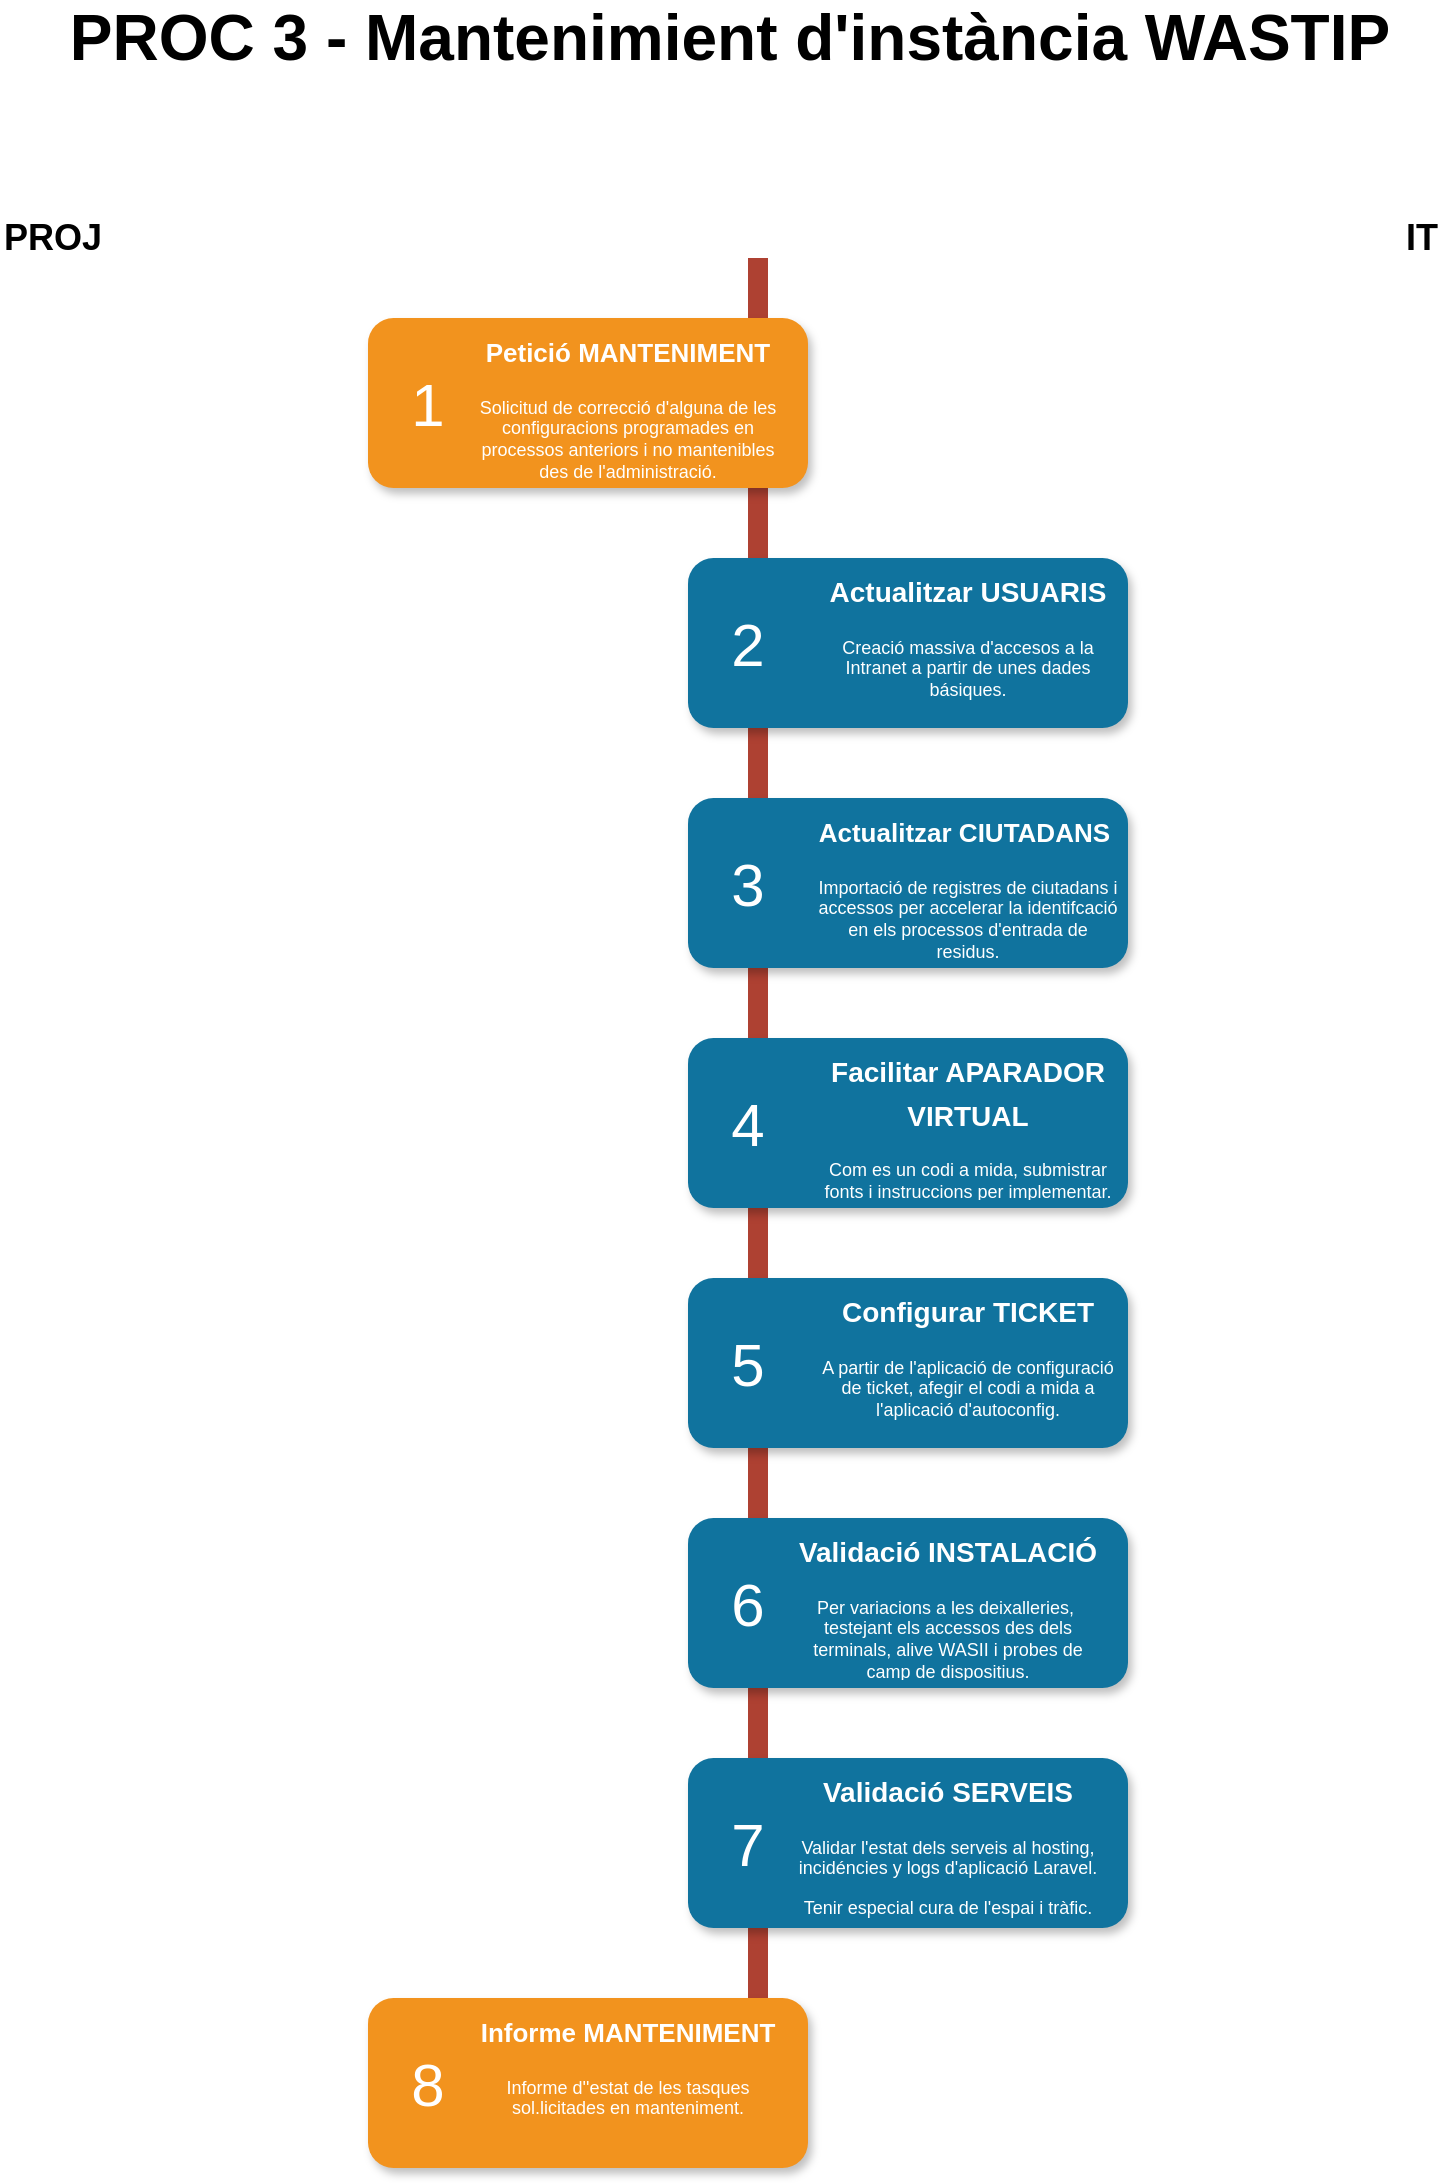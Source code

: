 <mxfile version="13.6.6" type="github"><diagram name="Page-1" id="fbcf5db9-b524-4cd4-e4f3-379dc89c3999"><mxGraphModel dx="1422" dy="705" grid="1" gridSize="10" guides="1" tooltips="1" connect="1" arrows="1" fold="1" page="1" pageScale="1" pageWidth="827" pageHeight="1169" background="#ffffff" math="0" shadow="0"><root><mxCell id="0"/><mxCell id="1" parent="0"/><mxCell id="2a0f93b5c73ef8e7-1" value="" style="line;strokeWidth=10;direction=south;html=1;fillColor=none;fontSize=13;fontColor=#000000;align=center;strokeColor=#AE4132;" parent="1" vertex="1"><mxGeometry x="414" y="170" width="10" height="910" as="geometry"/></mxCell><mxCell id="2a0f93b5c73ef8e7-2" value="" style="rounded=1;whiteSpace=wrap;html=1;strokeColor=none;strokeWidth=1;fillColor=#F2931E;fontSize=13;fontColor=#FFFFFF;align=center;gradientColor=none;gradientDirection=east;verticalAlign=top;shadow=1;" parent="1" vertex="1"><mxGeometry x="224" y="200" width="220" height="85" as="geometry"/></mxCell><mxCell id="2a0f93b5c73ef8e7-3" value="1" style="text;html=1;strokeColor=none;fillColor=none;align=center;verticalAlign=middle;whiteSpace=wrap;fontSize=30;fontColor=#FFFFFF;" parent="1" vertex="1"><mxGeometry x="234" y="233" width="40" height="20" as="geometry"/></mxCell><mxCell id="2a0f93b5c73ef8e7-4" value="" style="rounded=1;whiteSpace=wrap;html=1;strokeColor=none;strokeWidth=1;fillColor=#10739E;fontSize=13;fontColor=#FFFFFF;align=center;gradientColor=none;gradientDirection=east;verticalAlign=top;shadow=1;" parent="1" vertex="1"><mxGeometry x="384" y="560" width="220" height="85" as="geometry"/></mxCell><mxCell id="2a0f93b5c73ef8e7-5" value="4" style="text;html=1;strokeColor=none;fillColor=none;align=center;verticalAlign=middle;whiteSpace=wrap;fontSize=30;fontColor=#FFFFFF;" parent="1" vertex="1"><mxGeometry x="394" y="593" width="40" height="20" as="geometry"/></mxCell><mxCell id="2a0f93b5c73ef8e7-10" value="" style="rounded=1;whiteSpace=wrap;html=1;strokeColor=none;strokeWidth=1;fillColor=#F2931E;fontSize=13;fontColor=#FFFFFF;align=center;gradientColor=none;gradientDirection=east;verticalAlign=top;shadow=1;" parent="1" vertex="1"><mxGeometry x="224" y="1040" width="220" height="85" as="geometry"/></mxCell><mxCell id="2a0f93b5c73ef8e7-11" value="8" style="text;html=1;strokeColor=none;fillColor=none;align=center;verticalAlign=middle;whiteSpace=wrap;fontSize=30;fontColor=#FFFFFF;" parent="1" vertex="1"><mxGeometry x="234" y="1073" width="40" height="20" as="geometry"/></mxCell><mxCell id="2a0f93b5c73ef8e7-12" value="" style="rounded=1;whiteSpace=wrap;html=1;strokeColor=none;strokeWidth=1;fillColor=#10739E;fontSize=13;fontColor=#FFFFFF;align=center;gradientColor=none;gradientDirection=east;verticalAlign=top;shadow=1;" parent="1" vertex="1"><mxGeometry x="384" y="800" width="220" height="85" as="geometry"/></mxCell><mxCell id="2a0f93b5c73ef8e7-13" value="6" style="text;html=1;strokeColor=none;fillColor=none;align=center;verticalAlign=middle;whiteSpace=wrap;fontSize=30;fontColor=#FFFFFF;" parent="1" vertex="1"><mxGeometry x="394" y="833" width="40" height="20" as="geometry"/></mxCell><mxCell id="2a0f93b5c73ef8e7-18" value="&lt;h1&gt;&lt;font style=&quot;font-size: 13px&quot;&gt;Petició MANTENIMENT&lt;/font&gt;&lt;/h1&gt;&lt;p&gt;Solicitud de correcció d'alguna de les configuracions programades en processos anteriors i no mantenibles des de l'administració.&lt;/p&gt;" style="text;html=1;spacing=5;spacingTop=-20;whiteSpace=wrap;overflow=hidden;strokeColor=none;strokeWidth=4;fillColor=none;gradientColor=#007FFF;fontSize=9;fontColor=#FFFFFF;align=center;" parent="1" vertex="1"><mxGeometry x="274" y="204" width="160" height="77" as="geometry"/></mxCell><mxCell id="2a0f93b5c73ef8e7-19" value="&lt;h1&gt;&lt;font style=&quot;font-size: 14px&quot;&gt;Facilitar APARADOR VIRTUAL&lt;/font&gt;&lt;/h1&gt;&lt;p&gt;Com es un codi a mida, submistrar fonts i instruccions per implementar.&lt;/p&gt;" style="text;html=1;spacing=5;spacingTop=-20;whiteSpace=wrap;overflow=hidden;strokeColor=none;strokeWidth=4;fillColor=none;gradientColor=#007FFF;fontSize=9;fontColor=#FFFFFF;align=center;" parent="1" vertex="1"><mxGeometry x="444" y="564" width="160" height="77" as="geometry"/></mxCell><mxCell id="2a0f93b5c73ef8e7-22" value="&lt;h1&gt;&lt;font style=&quot;font-size: 13px&quot;&gt;Informe MANTENIMENT&lt;/font&gt;&lt;/h1&gt;&lt;p&gt;Informe d''estat de les tasques sol.licitades en manteniment.&lt;/p&gt;" style="text;html=1;spacing=5;spacingTop=-20;whiteSpace=wrap;overflow=hidden;strokeColor=none;strokeWidth=4;fillColor=none;gradientColor=#007FFF;fontSize=9;fontColor=#FFFFFF;align=center;" parent="1" vertex="1"><mxGeometry x="274" y="1044" width="160" height="77" as="geometry"/></mxCell><mxCell id="2a0f93b5c73ef8e7-23" value="&lt;h1&gt;&lt;font style=&quot;font-size: 14px&quot;&gt;Validació INSTALACIÓ&lt;/font&gt;&lt;/h1&gt;&lt;p&gt;Per variacions a les deixalleries,&amp;nbsp; testejant els accessos des dels terminals, alive WASII i probes de camp de dispositius.&lt;/p&gt;" style="text;html=1;spacing=5;spacingTop=-20;whiteSpace=wrap;overflow=hidden;strokeColor=none;strokeWidth=4;fillColor=none;gradientColor=#007FFF;fontSize=9;fontColor=#FFFFFF;align=center;" parent="1" vertex="1"><mxGeometry x="434" y="804" width="160" height="77" as="geometry"/></mxCell><mxCell id="q16U99xhVMHbdTgpDgCn-4" value="&lt;b&gt;&lt;font style=&quot;font-size: 18px&quot;&gt;IT&lt;/font&gt;&lt;/b&gt;" style="text;html=1;align=right;verticalAlign=middle;resizable=0;points=[];autosize=1;" parent="1" vertex="1"><mxGeometry x="730" y="150" width="30" height="20" as="geometry"/></mxCell><mxCell id="q16U99xhVMHbdTgpDgCn-5" value="&lt;b&gt;&lt;font style=&quot;font-size: 18px&quot;&gt;PROJ&lt;/font&gt;&lt;/b&gt;" style="text;html=1;align=left;verticalAlign=middle;resizable=0;points=[];autosize=1;" parent="1" vertex="1"><mxGeometry x="40" y="150" width="60" height="20" as="geometry"/></mxCell><mxCell id="q16U99xhVMHbdTgpDgCn-13" value="PROC 3 - Mantenimient d'instància WASTIP" style="text;html=1;strokeColor=none;fillColor=none;align=center;verticalAlign=middle;whiteSpace=wrap;rounded=0;fontStyle=1;fontSize=32;" parent="1" vertex="1"><mxGeometry x="50" y="50" width="710" height="20" as="geometry"/></mxCell><mxCell id="4eeyZyHi9IBUeyTs0Q_m-12" value="" style="rounded=1;whiteSpace=wrap;html=1;strokeColor=none;strokeWidth=1;fillColor=#10739E;fontSize=13;fontColor=#FFFFFF;align=center;gradientColor=none;gradientDirection=east;verticalAlign=top;shadow=1;" parent="1" vertex="1"><mxGeometry x="384" y="440" width="220" height="85" as="geometry"/></mxCell><mxCell id="4eeyZyHi9IBUeyTs0Q_m-13" value="3" style="text;html=1;strokeColor=none;fillColor=none;align=center;verticalAlign=middle;whiteSpace=wrap;fontSize=30;fontColor=#FFFFFF;" parent="1" vertex="1"><mxGeometry x="394" y="473" width="40" height="20" as="geometry"/></mxCell><mxCell id="4eeyZyHi9IBUeyTs0Q_m-14" value="&lt;h1&gt;&lt;font style=&quot;font-size: 13px&quot;&gt;Actualitzar CIUTADANS&amp;nbsp;&lt;/font&gt;&lt;/h1&gt;&lt;p&gt;Importació de registres de ciutadans i accessos per accelerar la identifcació en els processos d'entrada de residus.&lt;/p&gt;" style="text;html=1;spacing=5;spacingTop=-20;whiteSpace=wrap;overflow=hidden;strokeColor=none;strokeWidth=4;fillColor=none;gradientColor=#007FFF;fontSize=9;fontColor=#FFFFFF;align=center;" parent="1" vertex="1"><mxGeometry x="444" y="444" width="160" height="77" as="geometry"/></mxCell><mxCell id="4eeyZyHi9IBUeyTs0Q_m-15" value="" style="rounded=1;whiteSpace=wrap;html=1;strokeColor=none;strokeWidth=1;fillColor=#10739E;fontSize=13;fontColor=#FFFFFF;align=center;gradientColor=none;gradientDirection=east;verticalAlign=top;shadow=1;" parent="1" vertex="1"><mxGeometry x="384" y="320" width="220" height="85" as="geometry"/></mxCell><mxCell id="4eeyZyHi9IBUeyTs0Q_m-16" value="2" style="text;html=1;strokeColor=none;fillColor=none;align=center;verticalAlign=middle;whiteSpace=wrap;fontSize=30;fontColor=#FFFFFF;" parent="1" vertex="1"><mxGeometry x="394" y="353" width="40" height="20" as="geometry"/></mxCell><mxCell id="4eeyZyHi9IBUeyTs0Q_m-17" value="&lt;h1&gt;&lt;font style=&quot;font-size: 14px&quot;&gt;Actualitzar USUARIS&lt;/font&gt;&lt;/h1&gt;&lt;p&gt;Creació massiva d'accesos a la Intranet a partir de unes dades básiques.&lt;/p&gt;" style="text;html=1;spacing=5;spacingTop=-20;whiteSpace=wrap;overflow=hidden;strokeColor=none;strokeWidth=4;fillColor=none;gradientColor=#007FFF;fontSize=9;fontColor=#FFFFFF;align=center;" parent="1" vertex="1"><mxGeometry x="444" y="324" width="160" height="77" as="geometry"/></mxCell><mxCell id="fupp2YbhSMnhK_HkeXV0-1" value="" style="rounded=1;whiteSpace=wrap;html=1;strokeColor=none;strokeWidth=1;fillColor=#10739E;fontSize=13;fontColor=#FFFFFF;align=center;gradientColor=none;gradientDirection=east;verticalAlign=top;shadow=1;" vertex="1" parent="1"><mxGeometry x="384" y="680" width="220" height="85" as="geometry"/></mxCell><mxCell id="fupp2YbhSMnhK_HkeXV0-2" value="5" style="text;html=1;strokeColor=none;fillColor=none;align=center;verticalAlign=middle;whiteSpace=wrap;fontSize=30;fontColor=#FFFFFF;" vertex="1" parent="1"><mxGeometry x="394" y="713" width="40" height="20" as="geometry"/></mxCell><mxCell id="fupp2YbhSMnhK_HkeXV0-3" value="&lt;h1&gt;&lt;font style=&quot;font-size: 14px&quot;&gt;Configurar TICKET&lt;/font&gt;&lt;/h1&gt;&lt;p&gt;A partir de l'aplicació de configuració de ticket, afegir el codi a mida a l'aplicació d'autoconfig.&lt;/p&gt;" style="text;html=1;spacing=5;spacingTop=-20;whiteSpace=wrap;overflow=hidden;strokeColor=none;strokeWidth=4;fillColor=none;gradientColor=#007FFF;fontSize=9;fontColor=#FFFFFF;align=center;" vertex="1" parent="1"><mxGeometry x="444" y="684" width="160" height="77" as="geometry"/></mxCell><mxCell id="fupp2YbhSMnhK_HkeXV0-4" value="" style="rounded=1;whiteSpace=wrap;html=1;strokeColor=none;strokeWidth=1;fillColor=#10739E;fontSize=13;fontColor=#FFFFFF;align=center;gradientColor=none;gradientDirection=east;verticalAlign=top;shadow=1;" vertex="1" parent="1"><mxGeometry x="384" y="920" width="220" height="85" as="geometry"/></mxCell><mxCell id="fupp2YbhSMnhK_HkeXV0-5" value="7" style="text;html=1;strokeColor=none;fillColor=none;align=center;verticalAlign=middle;whiteSpace=wrap;fontSize=30;fontColor=#FFFFFF;" vertex="1" parent="1"><mxGeometry x="394" y="953" width="40" height="20" as="geometry"/></mxCell><mxCell id="fupp2YbhSMnhK_HkeXV0-6" value="&lt;h1&gt;&lt;font style=&quot;font-size: 14px&quot;&gt;Validació SERVEIS&lt;/font&gt;&lt;/h1&gt;&lt;p&gt;Validar l'estat dels serveis al hosting, incidéncies y logs d'aplicació Laravel.&lt;/p&gt;&lt;p&gt;Tenir especial cura de l'espai i tràfic.&lt;/p&gt;" style="text;html=1;spacing=5;spacingTop=-20;whiteSpace=wrap;overflow=hidden;strokeColor=none;strokeWidth=4;fillColor=none;gradientColor=#007FFF;fontSize=9;fontColor=#FFFFFF;align=center;" vertex="1" parent="1"><mxGeometry x="434" y="924" width="160" height="77" as="geometry"/></mxCell></root></mxGraphModel></diagram></mxfile>